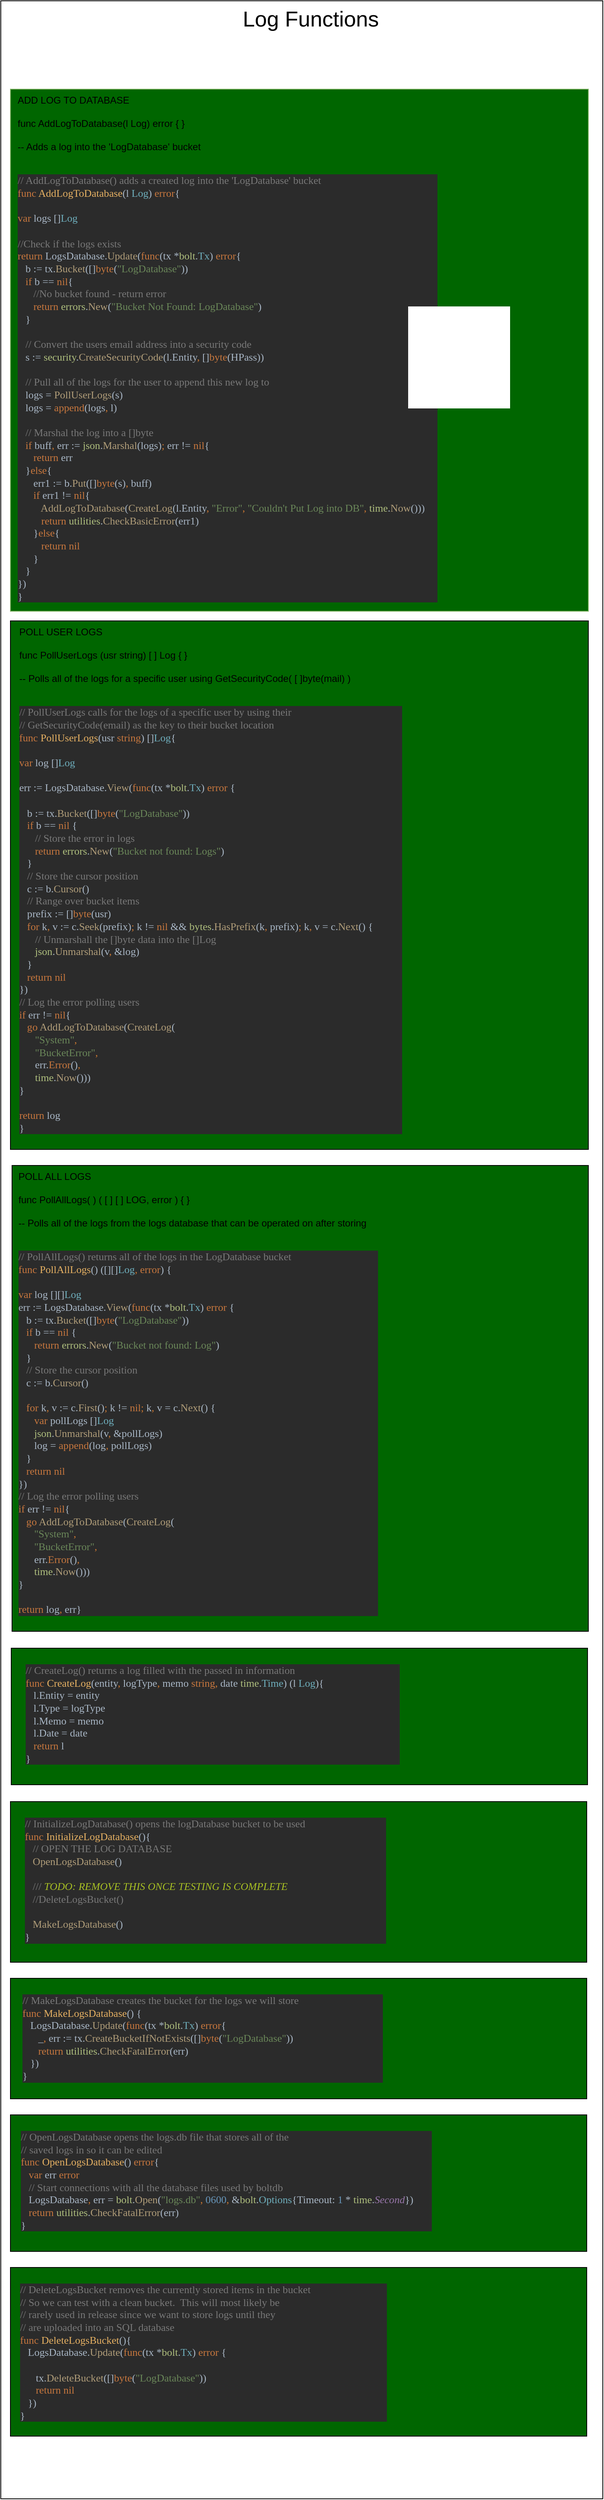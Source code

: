 <mxfile version="12.9.8" type="github">
  <diagram id="jYejewZL4RnewdmWwtDY" name="Page-1">
    <mxGraphModel dx="2190" dy="2293" grid="1" gridSize="10" guides="1" tooltips="1" connect="1" arrows="1" fold="1" page="1" pageScale="1" pageWidth="850" pageHeight="1100" math="0" shadow="0">
      <root>
        <mxCell id="0" />
        <mxCell id="1" parent="0" />
        <mxCell id="s8IivAvc6s-XAy5n7E5O-6" value="&lt;div style=&quot;font-size: 27px&quot; align=&quot;center&quot;&gt;&lt;font style=&quot;font-size: 27px&quot;&gt;&amp;nbsp;&amp;nbsp; Log Functions&lt;br&gt;&lt;/font&gt;&lt;/div&gt;" style="rounded=0;whiteSpace=wrap;html=1;align=center;labelPosition=center;verticalLabelPosition=middle;verticalAlign=top;" parent="1" vertex="1">
          <mxGeometry x="40" y="20" width="750" height="3110" as="geometry" />
        </mxCell>
        <mxCell id="s8IivAvc6s-XAy5n7E5O-7" value="&lt;div&gt;ADD LOG TO DATABASE&lt;br&gt;&lt;/div&gt;&lt;div&gt;&lt;br&gt;&lt;/div&gt;&lt;div&gt;func AddLogToDatabase(l Log) error { }&lt;/div&gt;&lt;div&gt;&lt;br&gt;&lt;/div&gt;&lt;div&gt;-- Adds a log into the &#39;LogDatabase&#39; bucket&lt;/div&gt;&lt;div&gt;&lt;br&gt;&lt;/div&gt;&lt;div&gt;&lt;pre style=&quot;background-color: #2b2b2b ; color: #a9b7c6 ; font-family: &amp;#34;consolas&amp;#34; ; font-size: 9.8pt&quot;&gt;&lt;span style=&quot;color: #787878&quot;&gt;// AddLogToDatabase() adds a created log into the &#39;LogDatabase&#39; bucket&lt;br&gt;&lt;/span&gt;&lt;span style=&quot;color: #c7773e&quot;&gt;func &lt;/span&gt;&lt;span style=&quot;color: #e6b163&quot;&gt;AddLogToDatabase&lt;/span&gt;(l &lt;span style=&quot;color: #6fafbd&quot;&gt;Log&lt;/span&gt;) &lt;span style=&quot;color: #c7773e&quot;&gt;error&lt;/span&gt;{&lt;br&gt;   &lt;br&gt;&lt;span style=&quot;color: #c7773e&quot;&gt;var &lt;/span&gt;logs []&lt;span style=&quot;color: #6fafbd&quot;&gt;Log&lt;br&gt;&lt;/span&gt;&lt;span style=&quot;color: #6fafbd&quot;&gt;&lt;br&gt;&lt;/span&gt;&lt;span style=&quot;color: #787878&quot;&gt;//Check if the logs exists&lt;br&gt;&lt;/span&gt;&lt;span style=&quot;color: #c7773e&quot;&gt;return &lt;/span&gt;LogsDatabase.&lt;span style=&quot;color: #b09d79&quot;&gt;Update&lt;/span&gt;(&lt;span style=&quot;color: #c7773e&quot;&gt;func&lt;/span&gt;(tx *&lt;span style=&quot;color: #afbf7e&quot;&gt;bolt&lt;/span&gt;.&lt;span style=&quot;color: #6fafbd&quot;&gt;Tx&lt;/span&gt;) &lt;span style=&quot;color: #c7773e&quot;&gt;error&lt;/span&gt;{&lt;br&gt;   b := tx.&lt;span style=&quot;color: #b09d79&quot;&gt;Bucket&lt;/span&gt;([]&lt;span style=&quot;color: #c7773e&quot;&gt;byte&lt;/span&gt;(&lt;span style=&quot;color: #6a8759&quot;&gt;&quot;LogDatabase&quot;&lt;/span&gt;))&lt;br&gt;   &lt;span style=&quot;color: #c7773e&quot;&gt;if &lt;/span&gt;b == &lt;span style=&quot;color: #c7773e&quot;&gt;nil&lt;/span&gt;{&lt;br&gt;      &lt;span style=&quot;color: #787878&quot;&gt;//No bucket found - return error&lt;br&gt;&lt;/span&gt;&lt;span style=&quot;color: #787878&quot;&gt;      &lt;/span&gt;&lt;span style=&quot;color: #c7773e&quot;&gt;return &lt;/span&gt;&lt;span style=&quot;color: #afbf7e&quot;&gt;errors&lt;/span&gt;.&lt;span style=&quot;color: #b09d79&quot;&gt;New&lt;/span&gt;(&lt;span style=&quot;color: #6a8759&quot;&gt;&quot;Bucket Not Found: LogDatabase&quot;&lt;/span&gt;)&lt;br&gt;   }&lt;br&gt;&lt;br&gt;   &lt;span style=&quot;color: #787878&quot;&gt;// Convert the users email address into a security code&lt;br&gt;&lt;/span&gt;&lt;span style=&quot;color: #787878&quot;&gt;   &lt;/span&gt;s := &lt;span style=&quot;color: #afbf7e&quot;&gt;security&lt;/span&gt;.&lt;span style=&quot;color: #b09d79&quot;&gt;CreateSecurityCode&lt;/span&gt;(l.Entity&lt;span style=&quot;color: #cc7832&quot;&gt;, &lt;/span&gt;[]&lt;span style=&quot;color: #c7773e&quot;&gt;byte&lt;/span&gt;(HPass))&lt;br&gt;&lt;br&gt;   &lt;span style=&quot;color: #787878&quot;&gt;// Pull all of the logs for the user to append this new log to&lt;br&gt;&lt;/span&gt;&lt;span style=&quot;color: #787878&quot;&gt;   &lt;/span&gt;logs = &lt;span style=&quot;color: #b09d79&quot;&gt;PollUserLogs&lt;/span&gt;(s)&lt;br&gt;   logs = &lt;span style=&quot;color: #c7773e&quot;&gt;append&lt;/span&gt;(logs&lt;span style=&quot;color: #cc7832&quot;&gt;, &lt;/span&gt;l)&lt;br&gt;&lt;br&gt;   &lt;span style=&quot;color: #787878&quot;&gt;// Marshal the log into a []byte&lt;br&gt;&lt;/span&gt;&lt;span style=&quot;color: #787878&quot;&gt;   &lt;/span&gt;&lt;span style=&quot;color: #c7773e&quot;&gt;if &lt;/span&gt;buff&lt;span style=&quot;color: #cc7832&quot;&gt;, &lt;/span&gt;err := &lt;span style=&quot;color: #afbf7e&quot;&gt;json&lt;/span&gt;.&lt;span style=&quot;color: #b09d79&quot;&gt;Marshal&lt;/span&gt;(logs)&lt;span style=&quot;color: #cc7832&quot;&gt;; &lt;/span&gt;err != &lt;span style=&quot;color: #c7773e&quot;&gt;nil&lt;/span&gt;{&lt;br&gt;      &lt;span style=&quot;color: #c7773e&quot;&gt;return &lt;/span&gt;err&lt;br&gt;   }&lt;span style=&quot;color: #c7773e&quot;&gt;else&lt;/span&gt;{&lt;br&gt;      err1 := b.&lt;span style=&quot;color: #b09d79&quot;&gt;Put&lt;/span&gt;([]&lt;span style=&quot;color: #c7773e&quot;&gt;byte&lt;/span&gt;(s)&lt;span style=&quot;color: #cc7832&quot;&gt;, &lt;/span&gt;buff)&lt;br&gt;      &lt;span style=&quot;color: #c7773e&quot;&gt;if &lt;/span&gt;err1 != &lt;span style=&quot;color: #c7773e&quot;&gt;nil&lt;/span&gt;{&lt;br&gt;         &lt;span style=&quot;color: #b09d79&quot;&gt;AddLogToDatabase&lt;/span&gt;(&lt;span style=&quot;color: #b09d79&quot;&gt;CreateLog&lt;/span&gt;(l.Entity&lt;span style=&quot;color: #cc7832&quot;&gt;, &lt;/span&gt;&lt;span style=&quot;color: #6a8759&quot;&gt;&quot;Error&quot;&lt;/span&gt;&lt;span style=&quot;color: #cc7832&quot;&gt;, &lt;/span&gt;&lt;span style=&quot;color: #6a8759&quot;&gt;&quot;Couldn&#39;t Put Log into DB&quot;&lt;/span&gt;&lt;span style=&quot;color: #cc7832&quot;&gt;, &lt;/span&gt;&lt;span style=&quot;color: #afbf7e&quot;&gt;time&lt;/span&gt;.&lt;span style=&quot;color: #b09d79&quot;&gt;Now&lt;/span&gt;()))     &lt;br&gt;         &lt;span style=&quot;color: #c7773e&quot;&gt;return &lt;/span&gt;&lt;span style=&quot;color: #afbf7e&quot;&gt;utilities&lt;/span&gt;.&lt;span style=&quot;color: #b09d79&quot;&gt;CheckBasicError&lt;/span&gt;(err1)&lt;br&gt;      }&lt;span style=&quot;color: #c7773e&quot;&gt;else&lt;/span&gt;{&lt;br&gt;         &lt;span style=&quot;color: #c7773e&quot;&gt;return nil&lt;br&gt;&lt;/span&gt;&lt;span style=&quot;color: #c7773e&quot;&gt;      &lt;/span&gt;}&lt;br&gt;   }&lt;br&gt;})&lt;br&gt;}&lt;/pre&gt;&lt;/div&gt;&lt;div&gt;&lt;br&gt;&lt;/div&gt;" style="rounded=0;whiteSpace=wrap;html=1;align=left;fillColor=#006600;strokeColor=#82b366;verticalAlign=top;spacingLeft=7;" parent="1" vertex="1">
          <mxGeometry x="52" y="130" width="720" height="650" as="geometry" />
        </mxCell>
        <mxCell id="s8IivAvc6s-XAy5n7E5O-10" value="&lt;div&gt;POLL USER LOGS&lt;br&gt;&lt;/div&gt;&lt;div&gt;&lt;br&gt;&lt;/div&gt;&lt;div&gt;func PollUserLogs (usr string) [ ] Log { }&lt;/div&gt;&lt;div&gt;&lt;br&gt;&lt;/div&gt;&lt;div&gt;-- Polls all of the logs for a specific user using GetSecurityCode( [ ]byte(mail) )&lt;br&gt;&lt;/div&gt;&lt;div&gt;&lt;br&gt;&lt;/div&gt;&lt;div&gt;&lt;pre style=&quot;background-color: #2b2b2b ; color: #a9b7c6 ; font-family: &amp;#34;consolas&amp;#34; ; font-size: 9.8pt&quot;&gt;&lt;span style=&quot;color: #787878&quot;&gt;// PollUserLogs calls for the logs of a specific user by using their&lt;br&gt;&lt;/span&gt;&lt;span style=&quot;color: #787878&quot;&gt;// GetSecurityCode(email) as the key to their bucket location&lt;br&gt;&lt;/span&gt;&lt;span style=&quot;color: #c7773e&quot;&gt;func &lt;/span&gt;&lt;span style=&quot;color: #e6b163&quot;&gt;PollUserLogs&lt;/span&gt;(usr &lt;span style=&quot;color: #c7773e&quot;&gt;string&lt;/span&gt;) []&lt;span style=&quot;color: #6fafbd&quot;&gt;Log&lt;/span&gt;{&lt;br&gt;   &lt;br&gt;&lt;span style=&quot;color: #c7773e&quot;&gt;var &lt;/span&gt;log []&lt;span style=&quot;color: #6fafbd&quot;&gt;Log&lt;br&gt;&lt;/span&gt;&lt;span style=&quot;color: #6fafbd&quot;&gt;&lt;br&gt;&lt;/span&gt;err := LogsDatabase.&lt;span style=&quot;color: #b09d79&quot;&gt;View&lt;/span&gt;(&lt;span style=&quot;color: #c7773e&quot;&gt;func&lt;/span&gt;(tx *&lt;span style=&quot;color: #afbf7e&quot;&gt;bolt&lt;/span&gt;.&lt;span style=&quot;color: #6fafbd&quot;&gt;Tx&lt;/span&gt;) &lt;span style=&quot;color: #c7773e&quot;&gt;error &lt;/span&gt;{&lt;br&gt;&lt;br&gt;   b := tx.&lt;span style=&quot;color: #b09d79&quot;&gt;Bucket&lt;/span&gt;([]&lt;span style=&quot;color: #c7773e&quot;&gt;byte&lt;/span&gt;(&lt;span style=&quot;color: #6a8759&quot;&gt;&quot;LogDatabase&quot;&lt;/span&gt;))&lt;br&gt;   &lt;span style=&quot;color: #c7773e&quot;&gt;if &lt;/span&gt;b == &lt;span style=&quot;color: #c7773e&quot;&gt;nil &lt;/span&gt;{&lt;br&gt;      &lt;span style=&quot;color: #787878&quot;&gt;// Store the error in logs&lt;br&gt;&lt;/span&gt;&lt;span style=&quot;color: #787878&quot;&gt;      &lt;/span&gt;&lt;span style=&quot;color: #c7773e&quot;&gt;return &lt;/span&gt;&lt;span style=&quot;color: #afbf7e&quot;&gt;errors&lt;/span&gt;.&lt;span style=&quot;color: #b09d79&quot;&gt;New&lt;/span&gt;(&lt;span style=&quot;color: #6a8759&quot;&gt;&quot;Bucket not found: Logs&quot;&lt;/span&gt;)&lt;br&gt;   }&lt;br&gt;   &lt;span style=&quot;color: #787878&quot;&gt;// Store the cursor position&lt;br&gt;&lt;/span&gt;&lt;span style=&quot;color: #787878&quot;&gt;   &lt;/span&gt;c := b.&lt;span style=&quot;color: #b09d79&quot;&gt;Cursor&lt;/span&gt;()&lt;br&gt;   &lt;span style=&quot;color: #787878&quot;&gt;// Range over bucket items&lt;br&gt;&lt;/span&gt;&lt;span style=&quot;color: #787878&quot;&gt;   &lt;/span&gt;prefix := []&lt;span style=&quot;color: #c7773e&quot;&gt;byte&lt;/span&gt;(usr)&lt;br&gt;   &lt;span style=&quot;color: #c7773e&quot;&gt;for &lt;/span&gt;k&lt;span style=&quot;color: #cc7832&quot;&gt;, &lt;/span&gt;v := c.&lt;span style=&quot;color: #b09d79&quot;&gt;Seek&lt;/span&gt;(prefix)&lt;span style=&quot;color: #cc7832&quot;&gt;; &lt;/span&gt;k != &lt;span style=&quot;color: #c7773e&quot;&gt;nil &lt;/span&gt;&amp;amp;&amp;amp; &lt;span style=&quot;color: #afbf7e&quot;&gt;bytes&lt;/span&gt;.&lt;span style=&quot;color: #b09d79&quot;&gt;HasPrefix&lt;/span&gt;(k&lt;span style=&quot;color: #cc7832&quot;&gt;, &lt;/span&gt;prefix)&lt;span style=&quot;color: #cc7832&quot;&gt;; &lt;/span&gt;k&lt;span style=&quot;color: #cc7832&quot;&gt;, &lt;/span&gt;v = c.&lt;span style=&quot;color: #b09d79&quot;&gt;Next&lt;/span&gt;() {           &lt;br&gt;      &lt;span style=&quot;color: #787878&quot;&gt;// Unmarshall the []byte data into the []Log&lt;br&gt;&lt;/span&gt;&lt;span style=&quot;color: #787878&quot;&gt;      &lt;/span&gt;&lt;span style=&quot;color: #afbf7e&quot;&gt;json&lt;/span&gt;.&lt;span style=&quot;color: #b09d79&quot;&gt;Unmarshal&lt;/span&gt;(v&lt;span style=&quot;color: #cc7832&quot;&gt;, &lt;/span&gt;&amp;amp;log)&lt;br&gt;   }&lt;br&gt;   &lt;span style=&quot;color: #c7773e&quot;&gt;return nil&lt;br&gt;&lt;/span&gt;})&lt;br&gt;&lt;span style=&quot;color: #787878&quot;&gt;// Log the error polling users&lt;br&gt;&lt;/span&gt;&lt;span style=&quot;color: #c7773e&quot;&gt;if &lt;/span&gt;err != &lt;span style=&quot;color: #c7773e&quot;&gt;nil&lt;/span&gt;{&lt;br&gt;   &lt;span style=&quot;color: #c7773e&quot;&gt;go &lt;/span&gt;&lt;span style=&quot;color: #b09d79&quot;&gt;AddLogToDatabase&lt;/span&gt;(&lt;span style=&quot;color: #b09d79&quot;&gt;CreateLog&lt;/span&gt;(&lt;br&gt;      &lt;span style=&quot;color: #6a8759&quot;&gt;&quot;System&quot;&lt;/span&gt;&lt;span style=&quot;color: #cc7832&quot;&gt;,&lt;br&gt;&lt;/span&gt;&lt;span style=&quot;color: #cc7832&quot;&gt;      &lt;/span&gt;&lt;span style=&quot;color: #6a8759&quot;&gt;&quot;BucketError&quot;&lt;/span&gt;&lt;span style=&quot;color: #cc7832&quot;&gt;,&lt;br&gt;&lt;/span&gt;&lt;span style=&quot;color: #cc7832&quot;&gt;      &lt;/span&gt;err.&lt;span style=&quot;color: #c7773e&quot;&gt;Error&lt;/span&gt;()&lt;span style=&quot;color: #cc7832&quot;&gt;,&lt;br&gt;&lt;/span&gt;&lt;span style=&quot;color: #cc7832&quot;&gt;      &lt;/span&gt;&lt;span style=&quot;color: #afbf7e&quot;&gt;time&lt;/span&gt;.&lt;span style=&quot;color: #b09d79&quot;&gt;Now&lt;/span&gt;()))&lt;br&gt;}&lt;br&gt;&lt;br&gt;&lt;span style=&quot;color: #c7773e&quot;&gt;return &lt;/span&gt;log&lt;br&gt;}&lt;/pre&gt;&lt;/div&gt;" style="rounded=0;whiteSpace=wrap;html=1;fillColor=#006600;align=left;verticalAlign=top;spacingLeft=9;" parent="1" vertex="1">
          <mxGeometry x="52" y="792" width="720" height="658" as="geometry" />
        </mxCell>
        <mxCell id="s8IivAvc6s-XAy5n7E5O-13" value="&lt;pre style=&quot;background-color: #2b2b2b ; color: #a9b7c6 ; font-family: &amp;#34;consolas&amp;#34; ; font-size: 9.8pt&quot;&gt;&lt;span style=&quot;color: #787878&quot;&gt;// InitializeLogDatabase() opens the logDatabase bucket to be used                               &lt;br&gt;&lt;/span&gt;&lt;span style=&quot;color: #c7773e&quot;&gt;func &lt;/span&gt;&lt;span style=&quot;color: #e6b163&quot;&gt;InitializeLogDatabase&lt;/span&gt;(){&lt;br&gt;   &lt;span style=&quot;color: #787878&quot;&gt;// OPEN THE LOG DATABASE&lt;br&gt;&lt;/span&gt;&lt;span style=&quot;color: #787878&quot;&gt;   &lt;/span&gt;&lt;span style=&quot;color: #b09d79&quot;&gt;OpenLogsDatabase&lt;/span&gt;()&lt;br&gt;&lt;br&gt;   &lt;span style=&quot;color: #787878&quot;&gt;/// &lt;/span&gt;&lt;span style=&quot;color: #a8c023 ; font-style: italic&quot;&gt;TODO: REMOVE THIS ONCE TESTING IS COMPLETE&lt;br&gt;&lt;/span&gt;&lt;span style=&quot;color: #a8c023 ; font-style: italic&quot;&gt;   &lt;/span&gt;&lt;span style=&quot;color: #787878&quot;&gt;//DeleteLogsBucket()&lt;br&gt;&lt;/span&gt;&lt;span style=&quot;color: #787878&quot;&gt;&lt;br&gt;&lt;/span&gt;&lt;span style=&quot;color: #787878&quot;&gt;   &lt;/span&gt;&lt;span style=&quot;color: #b09d79&quot;&gt;MakeLogsDatabase&lt;/span&gt;()&lt;br&gt;}&lt;/pre&gt;" style="rounded=0;whiteSpace=wrap;html=1;fillColor=#006600;align=left;verticalAlign=top;spacingLeft=16;" parent="1" vertex="1">
          <mxGeometry x="52" y="2262" width="718" height="200" as="geometry" />
        </mxCell>
        <mxCell id="s8IivAvc6s-XAy5n7E5O-14" value="&lt;pre style=&quot;background-color: #2b2b2b ; color: #a9b7c6 ; font-family: &amp;#34;consolas&amp;#34; ; font-size: 9.8pt&quot;&gt;&lt;span style=&quot;color: #787878&quot;&gt;// MakeLogsDatabase creates the bucket for the logs we will store                                &lt;br&gt;&lt;/span&gt;&lt;span style=&quot;color: #c7773e&quot;&gt;func &lt;/span&gt;&lt;span style=&quot;color: #e6b163&quot;&gt;MakeLogsDatabase&lt;/span&gt;() {&lt;br&gt;   LogsDatabase.&lt;span style=&quot;color: #b09d79&quot;&gt;Update&lt;/span&gt;(&lt;span style=&quot;color: #c7773e&quot;&gt;func&lt;/span&gt;(tx *&lt;span style=&quot;color: #afbf7e&quot;&gt;bolt&lt;/span&gt;.&lt;span style=&quot;color: #6fafbd&quot;&gt;Tx&lt;/span&gt;) &lt;span style=&quot;color: #c7773e&quot;&gt;error&lt;/span&gt;{&lt;br&gt;      _&lt;span style=&quot;color: #cc7832&quot;&gt;, &lt;/span&gt;err := tx.&lt;span style=&quot;color: #b09d79&quot;&gt;CreateBucketIfNotExists&lt;/span&gt;([]&lt;span style=&quot;color: #c7773e&quot;&gt;byte&lt;/span&gt;(&lt;span style=&quot;color: #6a8759&quot;&gt;&quot;LogDatabase&quot;&lt;/span&gt;))&lt;br&gt;      &lt;span style=&quot;color: #c7773e&quot;&gt;return &lt;/span&gt;&lt;span style=&quot;color: #afbf7e&quot;&gt;utilities&lt;/span&gt;.&lt;span style=&quot;color: #b09d79&quot;&gt;CheckFatalError&lt;/span&gt;(err)&lt;br&gt;   })&lt;br&gt;}&lt;/pre&gt;" style="rounded=0;whiteSpace=wrap;html=1;fillColor=#006600;align=left;spacingLeft=13;verticalAlign=top;" parent="1" vertex="1">
          <mxGeometry x="52" y="2482" width="718" height="150" as="geometry" />
        </mxCell>
        <mxCell id="s8IivAvc6s-XAy5n7E5O-15" value="&lt;pre style=&quot;background-color: #2b2b2b ; color: #a9b7c6 ; font-family: &amp;#34;consolas&amp;#34; ; font-size: 9.8pt&quot;&gt;&lt;span style=&quot;color: #787878&quot;&gt;// OpenLogsDatabase opens the logs.db file that stores all of the&lt;br&gt;&lt;/span&gt;&lt;span style=&quot;color: #787878&quot;&gt;// saved logs in so it can be edited&lt;br&gt;&lt;/span&gt;&lt;span style=&quot;color: #c7773e&quot;&gt;func &lt;/span&gt;&lt;span style=&quot;color: #e6b163&quot;&gt;OpenLogsDatabase&lt;/span&gt;() &lt;span style=&quot;color: #c7773e&quot;&gt;error&lt;/span&gt;{&lt;br&gt;   &lt;span style=&quot;color: #c7773e&quot;&gt;var &lt;/span&gt;err &lt;span style=&quot;color: #c7773e&quot;&gt;error&lt;br&gt;&lt;/span&gt;&lt;span style=&quot;color: #c7773e&quot;&gt;   &lt;/span&gt;&lt;span style=&quot;color: #787878&quot;&gt;// Start connections with all the database files used by boltdb&lt;br&gt;&lt;/span&gt;&lt;span style=&quot;color: #787878&quot;&gt;   &lt;/span&gt;LogsDatabase&lt;span style=&quot;color: #cc7832&quot;&gt;, &lt;/span&gt;err = &lt;span style=&quot;color: #afbf7e&quot;&gt;bolt&lt;/span&gt;.&lt;span style=&quot;color: #b09d79&quot;&gt;Open&lt;/span&gt;(&lt;span style=&quot;color: #6a8759&quot;&gt;&quot;logs.db&quot;&lt;/span&gt;&lt;span style=&quot;color: #cc7832&quot;&gt;, &lt;/span&gt;&lt;span style=&quot;color: #6897bb&quot;&gt;0600&lt;/span&gt;&lt;span style=&quot;color: #cc7832&quot;&gt;, &lt;/span&gt;&amp;amp;&lt;span style=&quot;color: #afbf7e&quot;&gt;bolt&lt;/span&gt;.&lt;span style=&quot;color: #6fafbd&quot;&gt;Options&lt;/span&gt;{Timeout: &lt;span style=&quot;color: #6897bb&quot;&gt;1 &lt;/span&gt;* &lt;span style=&quot;color: #afbf7e&quot;&gt;time&lt;/span&gt;.&lt;span style=&quot;color: #9876aa ; font-style: italic&quot;&gt;Second&lt;/span&gt;})       &lt;br&gt;   &lt;span style=&quot;color: #c7773e&quot;&gt;return &lt;/span&gt;&lt;span style=&quot;color: #afbf7e&quot;&gt;utilities&lt;/span&gt;.&lt;span style=&quot;color: #b09d79&quot;&gt;CheckFatalError&lt;/span&gt;(err)&lt;br&gt;}&lt;/pre&gt;" style="rounded=0;whiteSpace=wrap;html=1;fillColor=#006600;align=left;verticalAlign=top;spacingLeft=11;" parent="1" vertex="1">
          <mxGeometry x="52" y="2652" width="718" height="170" as="geometry" />
        </mxCell>
        <mxCell id="s8IivAvc6s-XAy5n7E5O-16" value="&lt;pre style=&quot;background-color: #2b2b2b ; color: #a9b7c6 ; font-family: &amp;#34;consolas&amp;#34; ; font-size: 9.8pt&quot;&gt;&lt;span style=&quot;color: #787878&quot;&gt;// DeleteLogsBucket removes the currently stored items in the bucket                             &lt;br&gt;&lt;/span&gt;&lt;span style=&quot;color: #787878&quot;&gt;// So we can test with a clean bucket.  This will most likely be&lt;br&gt;&lt;/span&gt;&lt;span style=&quot;color: #787878&quot;&gt;// rarely used in release since we want to store logs until they&lt;br&gt;&lt;/span&gt;&lt;span style=&quot;color: #787878&quot;&gt;// are uploaded into an SQL database&lt;br&gt;&lt;/span&gt;&lt;span style=&quot;color: #c7773e&quot;&gt;func &lt;/span&gt;&lt;span style=&quot;color: #e6b163&quot;&gt;DeleteLogsBucket&lt;/span&gt;(){&lt;br&gt;   LogsDatabase.&lt;span style=&quot;color: #b09d79&quot;&gt;Update&lt;/span&gt;(&lt;span style=&quot;color: #c7773e&quot;&gt;func&lt;/span&gt;(tx *&lt;span style=&quot;color: #afbf7e&quot;&gt;bolt&lt;/span&gt;.&lt;span style=&quot;color: #6fafbd&quot;&gt;Tx&lt;/span&gt;) &lt;span style=&quot;color: #c7773e&quot;&gt;error &lt;/span&gt;{&lt;br&gt;&lt;br&gt;      tx.&lt;span style=&quot;color: #b09d79&quot;&gt;DeleteBucket&lt;/span&gt;([]&lt;span style=&quot;color: #c7773e&quot;&gt;byte&lt;/span&gt;(&lt;span style=&quot;color: #6a8759&quot;&gt;&quot;LogDatabase&quot;&lt;/span&gt;))&lt;br&gt;      &lt;span style=&quot;color: #c7773e&quot;&gt;return nil&lt;br&gt;&lt;/span&gt;&lt;span style=&quot;color: #c7773e&quot;&gt;   &lt;/span&gt;})&lt;br&gt;}&lt;/pre&gt;" style="rounded=0;whiteSpace=wrap;html=1;fillColor=#006600;align=left;verticalAlign=top;spacingLeft=10;" parent="1" vertex="1">
          <mxGeometry x="52" y="2842" width="718" height="210" as="geometry" />
        </mxCell>
        <mxCell id="8N0BhKov7SJGDSCoA5QO-1" value="&lt;pre style=&quot;background-color: #2b2b2b ; color: #a9b7c6 ; font-family: &amp;#34;consolas&amp;#34; ; font-size: 9.8pt&quot;&gt;&lt;span style=&quot;color: #787878&quot;&gt;// CreateLog() returns a log filled with the passed in information&lt;br&gt;&lt;/span&gt;&lt;span style=&quot;color: #c7773e&quot;&gt;func &lt;/span&gt;&lt;span style=&quot;color: #e6b163&quot;&gt;CreateLog&lt;/span&gt;(entity&lt;span style=&quot;color: #cc7832&quot;&gt;, &lt;/span&gt;logType&lt;span style=&quot;color: #cc7832&quot;&gt;, &lt;/span&gt;memo &lt;span style=&quot;color: #c7773e&quot;&gt;string&lt;/span&gt;&lt;span style=&quot;color: #cc7832&quot;&gt;, &lt;/span&gt;date &lt;span style=&quot;color: #afbf7e&quot;&gt;time&lt;/span&gt;.&lt;span style=&quot;color: #6fafbd&quot;&gt;Time&lt;/span&gt;) (l &lt;span style=&quot;color: #6fafbd&quot;&gt;Log&lt;/span&gt;){                             &lt;br&gt;   l.Entity = entity&lt;br&gt;   l.Type = logType&lt;br&gt;   l.Memo = memo&lt;br&gt;   l.Date = date&lt;br&gt;   &lt;span style=&quot;color: #c7773e&quot;&gt;return &lt;/span&gt;l&lt;br&gt;}&lt;/pre&gt;" style="rounded=0;whiteSpace=wrap;html=1;fillColor=#006600;align=left;verticalAlign=top;spacingLeft=16;" vertex="1" parent="1">
          <mxGeometry x="53" y="2071" width="718" height="170" as="geometry" />
        </mxCell>
        <mxCell id="8N0BhKov7SJGDSCoA5QO-3" value="&lt;div&gt;POLL ALL LOGS&lt;br&gt;&lt;/div&gt;&lt;div&gt;&lt;br&gt;&lt;/div&gt;&lt;div&gt;func PollAllLogs( ) ( [ ] [ ] LOG, error ) { }&lt;br&gt;&lt;/div&gt;&lt;div&gt;&lt;br&gt;&lt;/div&gt;&lt;div&gt;-- Polls all of the logs from the logs database that can be operated on after storing&lt;br&gt;&lt;/div&gt;&lt;div&gt;&lt;br&gt;&lt;/div&gt;&lt;div&gt;&lt;pre style=&quot;background-color: #2b2b2b ; color: #a9b7c6 ; font-family: &amp;#34;consolas&amp;#34; ; font-size: 9.8pt&quot;&gt;&lt;span style=&quot;color: #787878&quot;&gt;// PollAllLogs() returns all of the logs in the LogDatabase bucket                                 &lt;br&gt;&lt;/span&gt;&lt;span style=&quot;color: #c7773e&quot;&gt;func &lt;/span&gt;&lt;span style=&quot;color: #e6b163&quot;&gt;PollAllLogs&lt;/span&gt;() ([][]&lt;span style=&quot;color: #6fafbd&quot;&gt;Log&lt;/span&gt;&lt;span style=&quot;color: #cc7832&quot;&gt;, &lt;/span&gt;&lt;span style=&quot;color: #c7773e&quot;&gt;error&lt;/span&gt;) {&lt;br&gt;   &lt;br&gt;&lt;span style=&quot;color: #c7773e&quot;&gt;var &lt;/span&gt;log [][]&lt;span style=&quot;color: #6fafbd&quot;&gt;Log&lt;br&gt;&lt;/span&gt;err := LogsDatabase.&lt;span style=&quot;color: #b09d79&quot;&gt;View&lt;/span&gt;(&lt;span style=&quot;color: #c7773e&quot;&gt;func&lt;/span&gt;(tx *&lt;span style=&quot;color: #afbf7e&quot;&gt;bolt&lt;/span&gt;.&lt;span style=&quot;color: #6fafbd&quot;&gt;Tx&lt;/span&gt;) &lt;span style=&quot;color: #c7773e&quot;&gt;error &lt;/span&gt;{&lt;br&gt;   b := tx.&lt;span style=&quot;color: #b09d79&quot;&gt;Bucket&lt;/span&gt;([]&lt;span style=&quot;color: #c7773e&quot;&gt;byte&lt;/span&gt;(&lt;span style=&quot;color: #6a8759&quot;&gt;&quot;LogDatabase&quot;&lt;/span&gt;))&lt;br&gt;   &lt;span style=&quot;color: #c7773e&quot;&gt;if &lt;/span&gt;b == &lt;span style=&quot;color: #c7773e&quot;&gt;nil &lt;/span&gt;{&lt;br&gt;      &lt;span style=&quot;color: #c7773e&quot;&gt;return &lt;/span&gt;&lt;span style=&quot;color: #afbf7e&quot;&gt;errors&lt;/span&gt;.&lt;span style=&quot;color: #b09d79&quot;&gt;New&lt;/span&gt;(&lt;span style=&quot;color: #6a8759&quot;&gt;&quot;Bucket not found: Log&quot;&lt;/span&gt;)&lt;br&gt;   }&lt;br&gt;   &lt;span style=&quot;color: #787878&quot;&gt;// Store the cursor position&lt;br&gt;&lt;/span&gt;&lt;span style=&quot;color: #787878&quot;&gt;   &lt;/span&gt;c := b.&lt;span style=&quot;color: #b09d79&quot;&gt;Cursor&lt;/span&gt;()&lt;br&gt;&lt;br&gt;   &lt;span style=&quot;color: #c7773e&quot;&gt;for &lt;/span&gt;k&lt;span style=&quot;color: #cc7832&quot;&gt;, &lt;/span&gt;v := c.&lt;span style=&quot;color: #b09d79&quot;&gt;First&lt;/span&gt;()&lt;span style=&quot;color: #cc7832&quot;&gt;; &lt;/span&gt;k != &lt;span style=&quot;color: #c7773e&quot;&gt;nil&lt;/span&gt;&lt;span style=&quot;color: #cc7832&quot;&gt;; &lt;/span&gt;k&lt;span style=&quot;color: #cc7832&quot;&gt;, &lt;/span&gt;v = c.&lt;span style=&quot;color: #b09d79&quot;&gt;Next&lt;/span&gt;() {&lt;br&gt;      &lt;span style=&quot;color: #c7773e&quot;&gt;var &lt;/span&gt;pollLogs []&lt;span style=&quot;color: #6fafbd&quot;&gt;Log&lt;br&gt;&lt;/span&gt;&lt;span style=&quot;color: #6fafbd&quot;&gt;      &lt;/span&gt;&lt;span style=&quot;color: #afbf7e&quot;&gt;json&lt;/span&gt;.&lt;span style=&quot;color: #b09d79&quot;&gt;Unmarshal&lt;/span&gt;(v&lt;span style=&quot;color: #cc7832&quot;&gt;, &lt;/span&gt;&amp;amp;pollLogs)&lt;br&gt;      log = &lt;span style=&quot;color: #c7773e&quot;&gt;append&lt;/span&gt;(log&lt;span style=&quot;color: #cc7832&quot;&gt;, &lt;/span&gt;pollLogs)&lt;br&gt;   }&lt;br&gt;   &lt;span style=&quot;color: #c7773e&quot;&gt;return nil&lt;br&gt;&lt;/span&gt;})&lt;br&gt;&lt;span style=&quot;color: #787878&quot;&gt;// Log the error polling users&lt;br&gt;&lt;/span&gt;&lt;span style=&quot;color: #c7773e&quot;&gt;if &lt;/span&gt;err != &lt;span style=&quot;color: #c7773e&quot;&gt;nil&lt;/span&gt;{&lt;br&gt;   &lt;span style=&quot;color: #c7773e&quot;&gt;go &lt;/span&gt;&lt;span style=&quot;color: #b09d79&quot;&gt;AddLogToDatabase&lt;/span&gt;(&lt;span style=&quot;color: #b09d79&quot;&gt;CreateLog&lt;/span&gt;(&lt;br&gt;      &lt;span style=&quot;color: #6a8759&quot;&gt;&quot;System&quot;&lt;/span&gt;&lt;span style=&quot;color: #cc7832&quot;&gt;,&lt;br&gt;&lt;/span&gt;&lt;span style=&quot;color: #cc7832&quot;&gt;      &lt;/span&gt;&lt;span style=&quot;color: #6a8759&quot;&gt;&quot;BucketError&quot;&lt;/span&gt;&lt;span style=&quot;color: #cc7832&quot;&gt;,&lt;br&gt;&lt;/span&gt;&lt;span style=&quot;color: #cc7832&quot;&gt;      &lt;/span&gt;err.&lt;span style=&quot;color: #c7773e&quot;&gt;Error&lt;/span&gt;()&lt;span style=&quot;color: #cc7832&quot;&gt;,&lt;br&gt;&lt;/span&gt;&lt;span style=&quot;color: #cc7832&quot;&gt;      &lt;/span&gt;&lt;span style=&quot;color: #afbf7e&quot;&gt;time&lt;/span&gt;.&lt;span style=&quot;color: #b09d79&quot;&gt;Now&lt;/span&gt;()))&lt;br&gt;}&lt;br&gt;&lt;br&gt;&lt;span style=&quot;color: #c7773e&quot;&gt;return &lt;/span&gt;log&lt;span style=&quot;color: #cc7832&quot;&gt;, &lt;/span&gt;err}&lt;/pre&gt;&lt;/div&gt;&lt;div&gt;&lt;br&gt;&lt;/div&gt;" style="rounded=0;whiteSpace=wrap;html=1;fillColor=#006600;align=left;verticalAlign=top;spacingLeft=6;" vertex="1" parent="1">
          <mxGeometry x="54" y="1470" width="718" height="580" as="geometry" />
        </mxCell>
      </root>
    </mxGraphModel>
  </diagram>
</mxfile>
